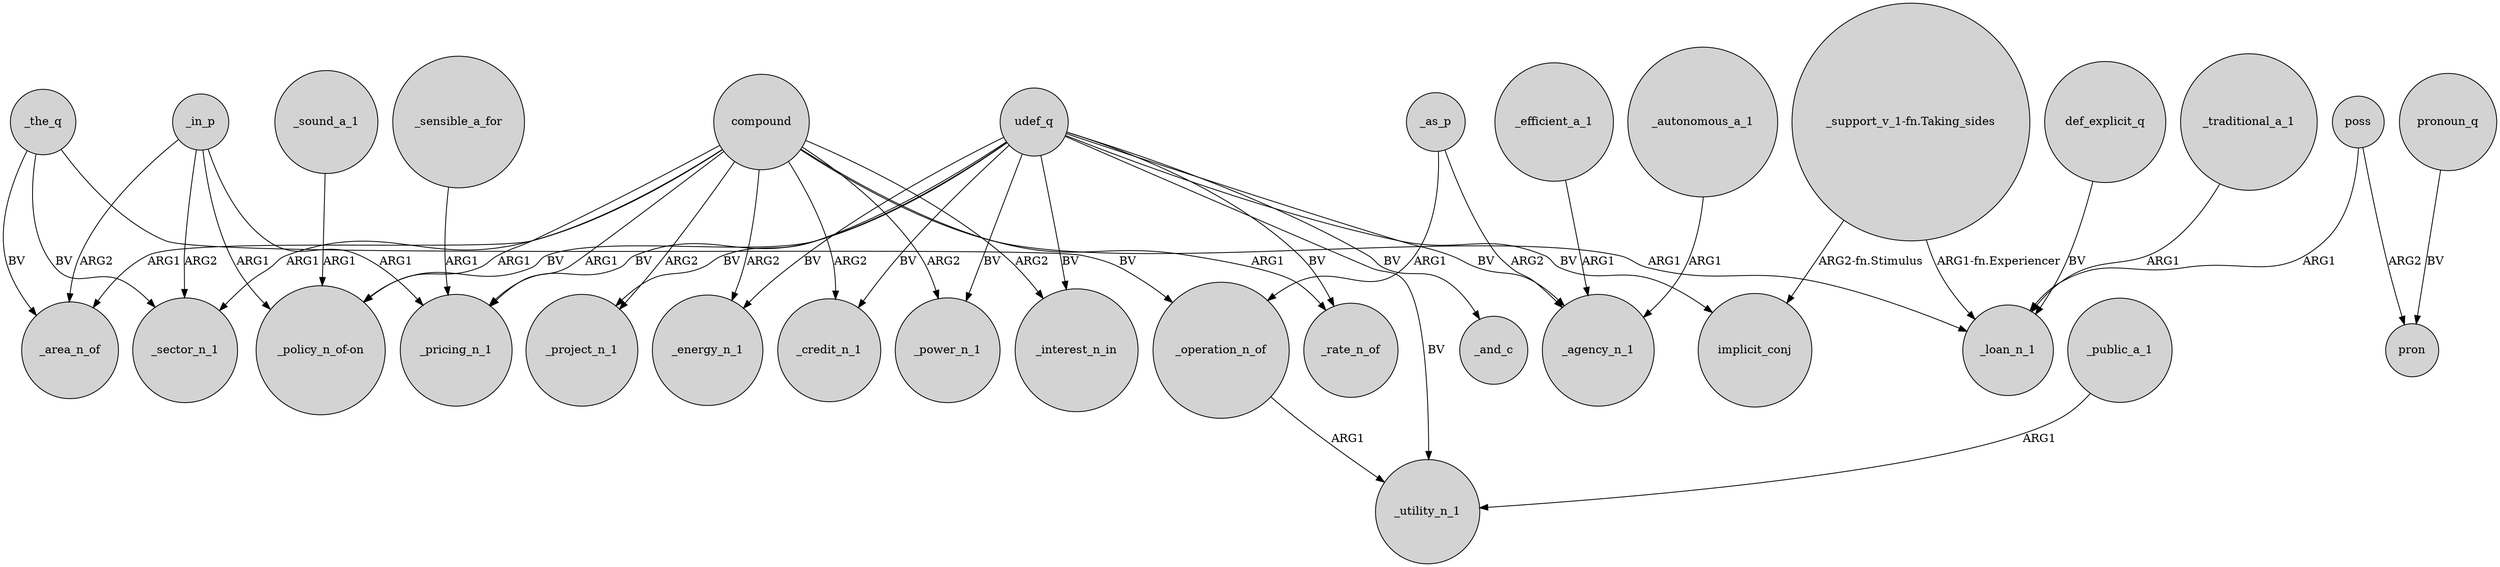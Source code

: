 digraph {
	node [shape=circle style=filled]
	_in_p -> _sector_n_1 [label=ARG2]
	udef_q -> _energy_n_1 [label=BV]
	_traditional_a_1 -> _loan_n_1 [label=ARG1]
	poss -> pron [label=ARG2]
	_sensible_a_for -> _pricing_n_1 [label=ARG1]
	_in_p -> _pricing_n_1 [label=ARG1]
	compound -> _sector_n_1 [label=ARG1]
	udef_q -> _credit_n_1 [label=BV]
	compound -> _pricing_n_1 [label=ARG1]
	_the_q -> _operation_n_of [label=BV]
	udef_q -> _project_n_1 [label=BV]
	compound -> _credit_n_1 [label=ARG2]
	def_explicit_q -> _loan_n_1 [label=BV]
	compound -> _rate_n_of [label=ARG1]
	udef_q -> _utility_n_1 [label=BV]
	udef_q -> _rate_n_of [label=BV]
	udef_q -> _interest_n_in [label=BV]
	udef_q -> "_policy_n_of-on" [label=BV]
	udef_q -> implicit_conj [label=BV]
	compound -> _interest_n_in [label=ARG2]
	compound -> _energy_n_1 [label=ARG2]
	_as_p -> _operation_n_of [label=ARG1]
	pronoun_q -> pron [label=BV]
	_in_p -> "_policy_n_of-on" [label=ARG1]
	_autonomous_a_1 -> _agency_n_1 [label=ARG1]
	compound -> "_policy_n_of-on" [label=ARG1]
	compound -> _project_n_1 [label=ARG2]
	"_support_v_1-fn.Taking_sides" -> implicit_conj [label="ARG2-fn.Stimulus"]
	compound -> _power_n_1 [label=ARG2]
	compound -> _loan_n_1 [label=ARG1]
	_the_q -> _area_n_of [label=BV]
	udef_q -> _agency_n_1 [label=BV]
	_sound_a_1 -> "_policy_n_of-on" [label=ARG1]
	_public_a_1 -> _utility_n_1 [label=ARG1]
	_efficient_a_1 -> _agency_n_1 [label=ARG1]
	_in_p -> _area_n_of [label=ARG2]
	udef_q -> _pricing_n_1 [label=BV]
	_operation_n_of -> _utility_n_1 [label=ARG1]
	"_support_v_1-fn.Taking_sides" -> _loan_n_1 [label="ARG1-fn.Experiencer"]
	udef_q -> _power_n_1 [label=BV]
	udef_q -> _and_c [label=BV]
	poss -> _loan_n_1 [label=ARG1]
	compound -> _area_n_of [label=ARG1]
	_as_p -> _agency_n_1 [label=ARG2]
	_the_q -> _sector_n_1 [label=BV]
}
